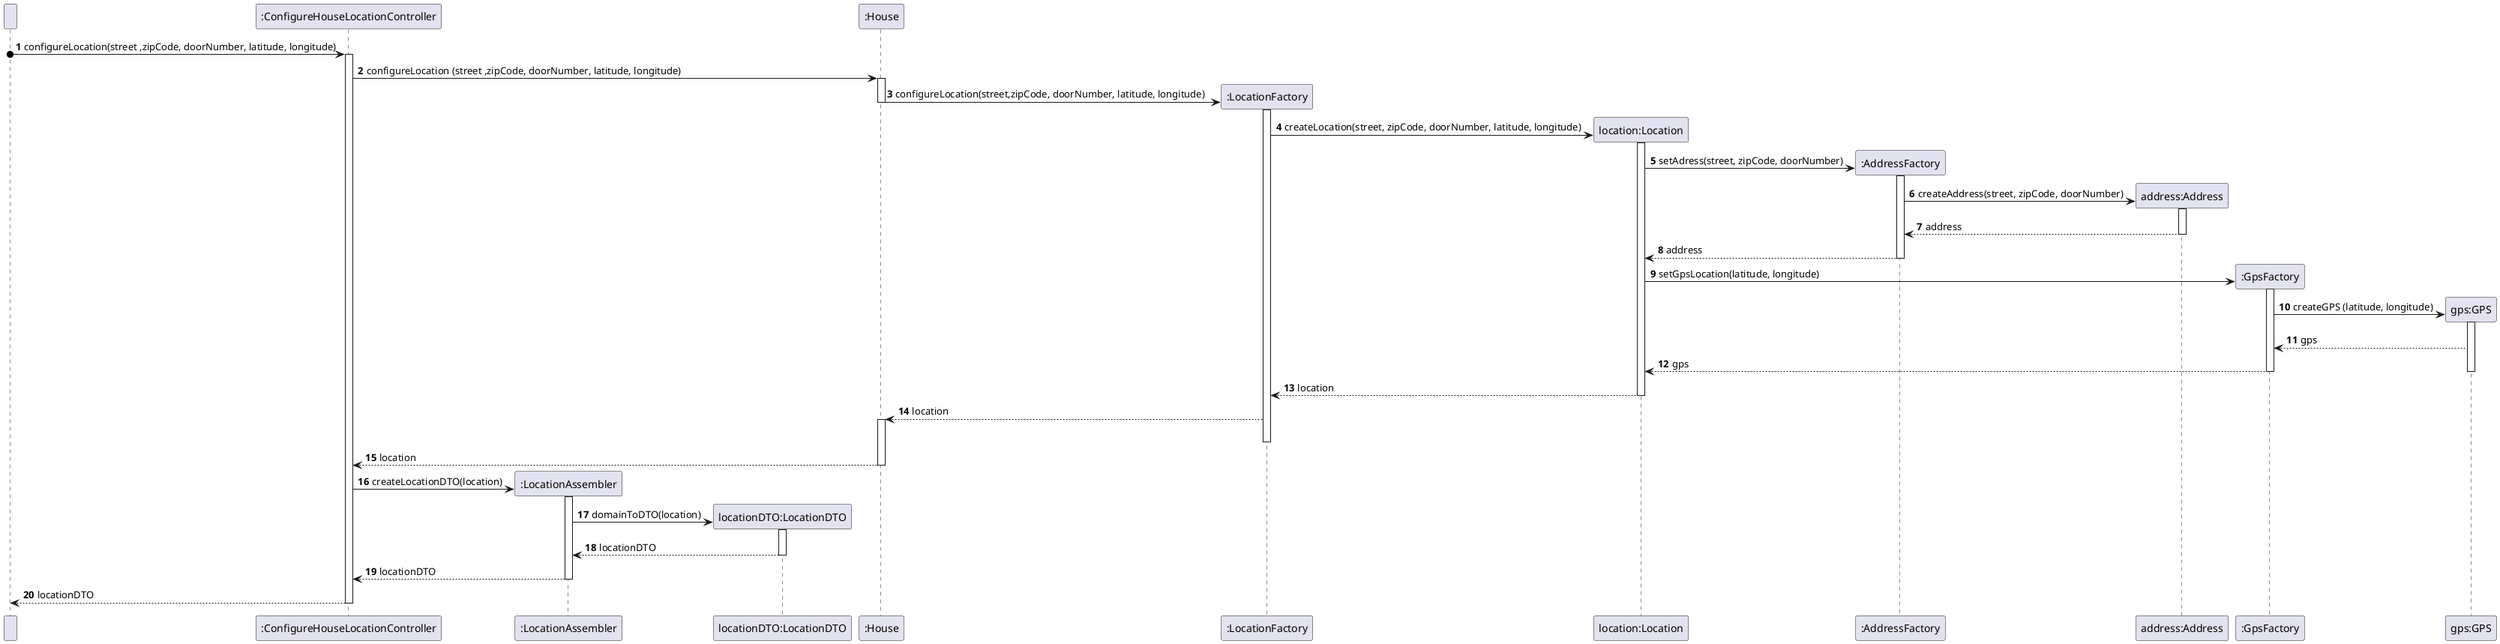 @startuml

participant " " as User
participant ":ConfigureHouseLocationController" as Controller
participant ":LocationAssembler" as Assembler
participant "locationDTO:LocationDTO" as LocationDTO
participant ":House" as House
participant ":LocationFactory" as LocationFactory
participant "location:Location" as Location
participant ":AddressFactory" as AddressFactory
participant "address:Address" as Address
participant ":GpsFactory" as GpsFactory
participant "gps:GPS" as GPS

autonumber
User o-> Controller: configureLocation(street ,zipCode, doorNumber, latitude, longitude)
activate Controller

Controller -> House : configureLocation (street ,zipCode, doorNumber, latitude, longitude)
activate House
create LocationFactory

House -> LocationFactory: configureLocation(street,zipCode, doorNumber, latitude, longitude)
deactivate House
activate LocationFactory

create Location
LocationFactory -> Location: createLocation(street, zipCode, doorNumber, latitude, longitude)
activate Location

create AddressFactory
Location -> AddressFactory: setAdress(street, zipCode, doorNumber)
activate AddressFactory
create Address
AddressFactory -> Address: createAddress(street, zipCode, doorNumber)
activate Address
Address --> AddressFactory: address
deactivate Address
AddressFactory --> Location : address
deactivate AddressFactory



create GpsFactory
Location -> GpsFactory: setGpsLocation(latitude, longitude)
activate GpsFactory
create GPS
GpsFactory-> GPS : createGPS (latitude, longitude)
activate GPS
GPS --> GpsFactory: gps
GpsFactory --> Location : gps
deactivate GpsFactory
deactivate GPS

Location --> LocationFactory: location
deactivate Location
LocationFactory --> House: location
activate House
deactivate LocationFactory
House --> Controller: location
deactivate House
create Assembler
Controller -> Assembler: createLocationDTO(location)
activate Assembler
create LocationDTO
Assembler -> LocationDTO: domainToDTO(location)
activate LocationDTO
LocationDTO --> Assembler: locationDTO
deactivate LocationDTO

Assembler --> Controller: locationDTO
deactivate Assembler
Controller --> User: locationDTO
deactivate Controller
@enduml